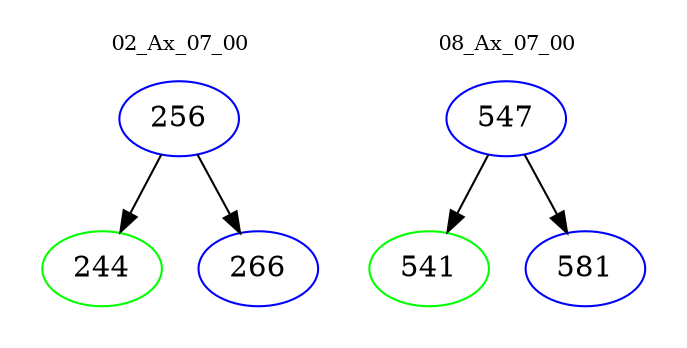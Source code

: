 digraph{
subgraph cluster_0 {
color = white
label = "02_Ax_07_00";
fontsize=10;
T0_256 [label="256", color="blue"]
T0_256 -> T0_244 [color="black"]
T0_244 [label="244", color="green"]
T0_256 -> T0_266 [color="black"]
T0_266 [label="266", color="blue"]
}
subgraph cluster_1 {
color = white
label = "08_Ax_07_00";
fontsize=10;
T1_547 [label="547", color="blue"]
T1_547 -> T1_541 [color="black"]
T1_541 [label="541", color="green"]
T1_547 -> T1_581 [color="black"]
T1_581 [label="581", color="blue"]
}
}
